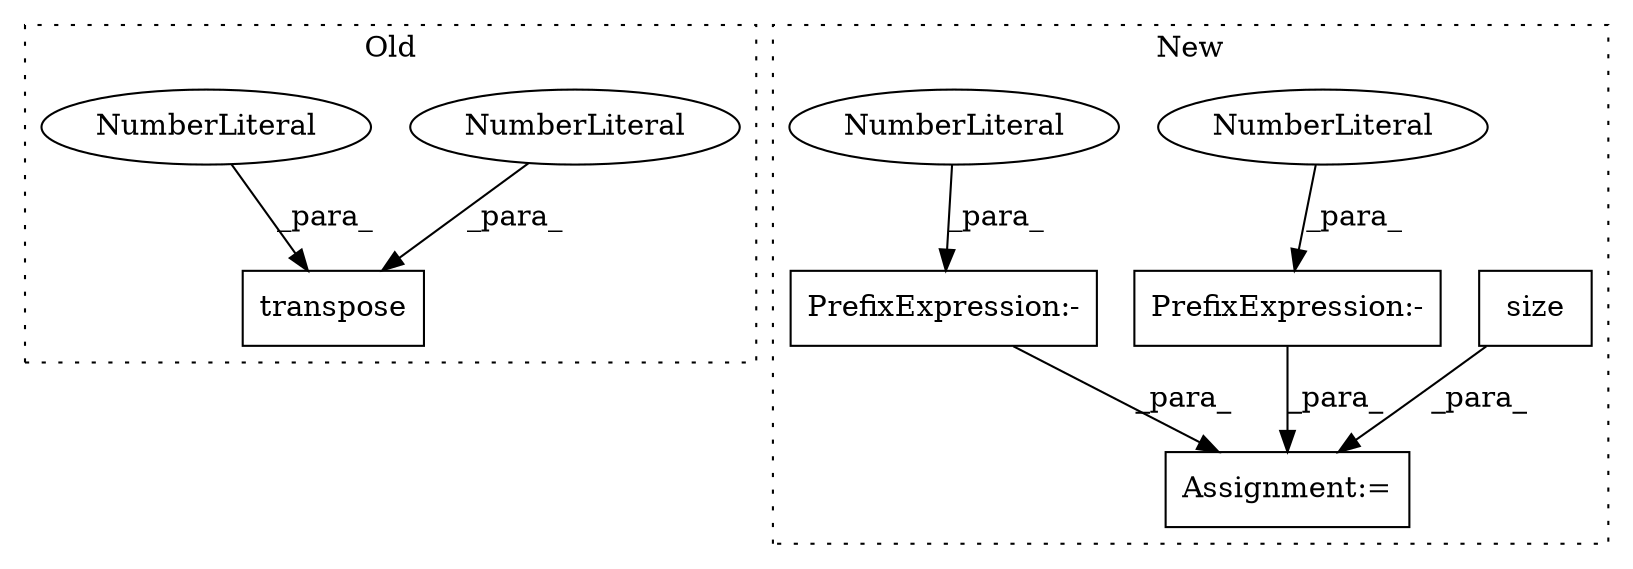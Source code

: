 digraph G {
subgraph cluster0 {
1 [label="transpose" a="32" s="1868,1881" l="10,1" shape="box"];
4 [label="NumberLiteral" a="34" s="1878" l="1" shape="ellipse"];
5 [label="NumberLiteral" a="34" s="1880" l="1" shape="ellipse"];
label = "Old";
style="dotted";
}
subgraph cluster1 {
2 [label="size" a="32" s="1874,1881" l="5,1" shape="box"];
3 [label="Assignment:=" a="7" s="1844" l="1" shape="box"];
6 [label="PrefixExpression:-" a="38" s="1907" l="1" shape="box"];
7 [label="NumberLiteral" a="34" s="1908" l="1" shape="ellipse"];
8 [label="PrefixExpression:-" a="38" s="1883" l="1" shape="box"];
9 [label="NumberLiteral" a="34" s="1884" l="1" shape="ellipse"];
label = "New";
style="dotted";
}
2 -> 3 [label="_para_"];
4 -> 1 [label="_para_"];
5 -> 1 [label="_para_"];
6 -> 3 [label="_para_"];
7 -> 6 [label="_para_"];
8 -> 3 [label="_para_"];
9 -> 8 [label="_para_"];
}